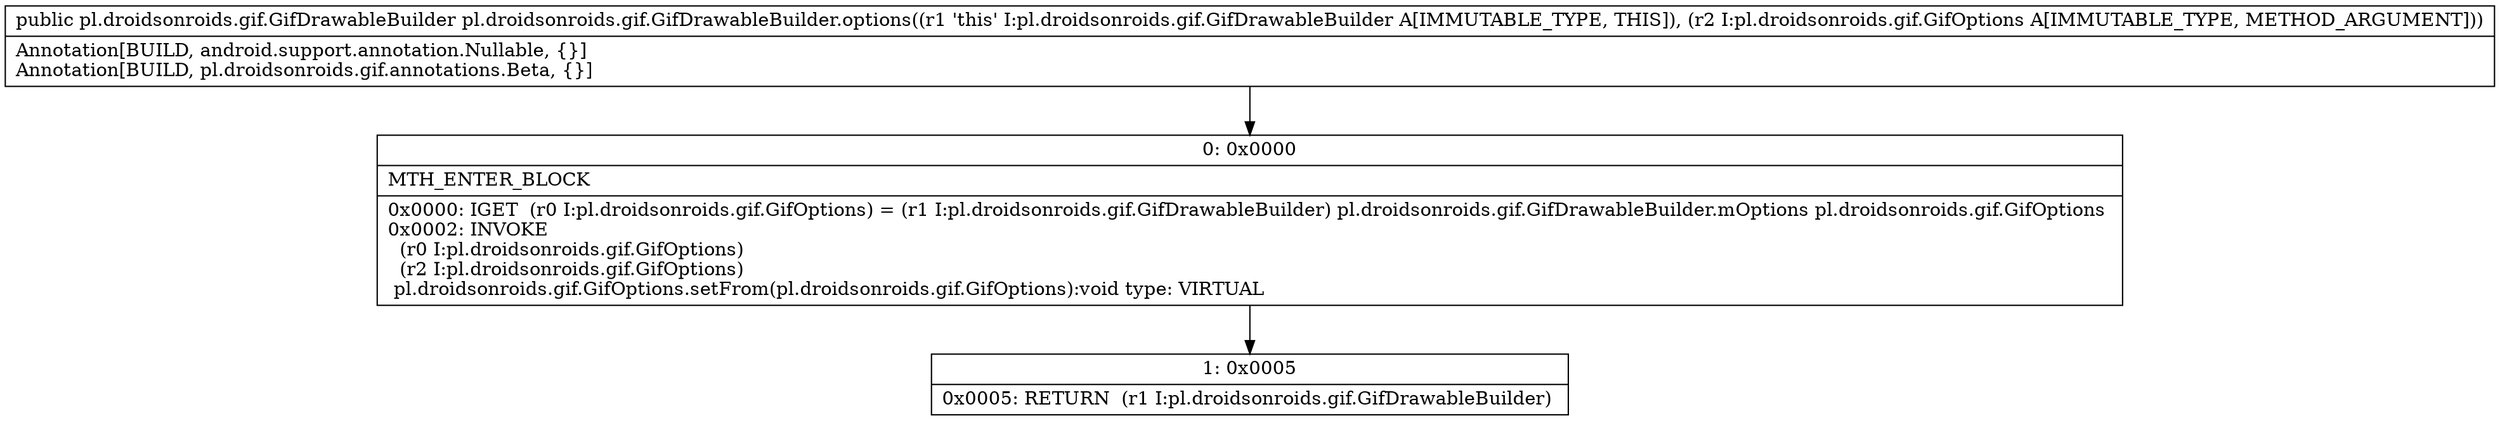 digraph "CFG forpl.droidsonroids.gif.GifDrawableBuilder.options(Lpl\/droidsonroids\/gif\/GifOptions;)Lpl\/droidsonroids\/gif\/GifDrawableBuilder;" {
Node_0 [shape=record,label="{0\:\ 0x0000|MTH_ENTER_BLOCK\l|0x0000: IGET  (r0 I:pl.droidsonroids.gif.GifOptions) = (r1 I:pl.droidsonroids.gif.GifDrawableBuilder) pl.droidsonroids.gif.GifDrawableBuilder.mOptions pl.droidsonroids.gif.GifOptions \l0x0002: INVOKE  \l  (r0 I:pl.droidsonroids.gif.GifOptions)\l  (r2 I:pl.droidsonroids.gif.GifOptions)\l pl.droidsonroids.gif.GifOptions.setFrom(pl.droidsonroids.gif.GifOptions):void type: VIRTUAL \l}"];
Node_1 [shape=record,label="{1\:\ 0x0005|0x0005: RETURN  (r1 I:pl.droidsonroids.gif.GifDrawableBuilder) \l}"];
MethodNode[shape=record,label="{public pl.droidsonroids.gif.GifDrawableBuilder pl.droidsonroids.gif.GifDrawableBuilder.options((r1 'this' I:pl.droidsonroids.gif.GifDrawableBuilder A[IMMUTABLE_TYPE, THIS]), (r2 I:pl.droidsonroids.gif.GifOptions A[IMMUTABLE_TYPE, METHOD_ARGUMENT]))  | Annotation[BUILD, android.support.annotation.Nullable, \{\}]\lAnnotation[BUILD, pl.droidsonroids.gif.annotations.Beta, \{\}]\l}"];
MethodNode -> Node_0;
Node_0 -> Node_1;
}

